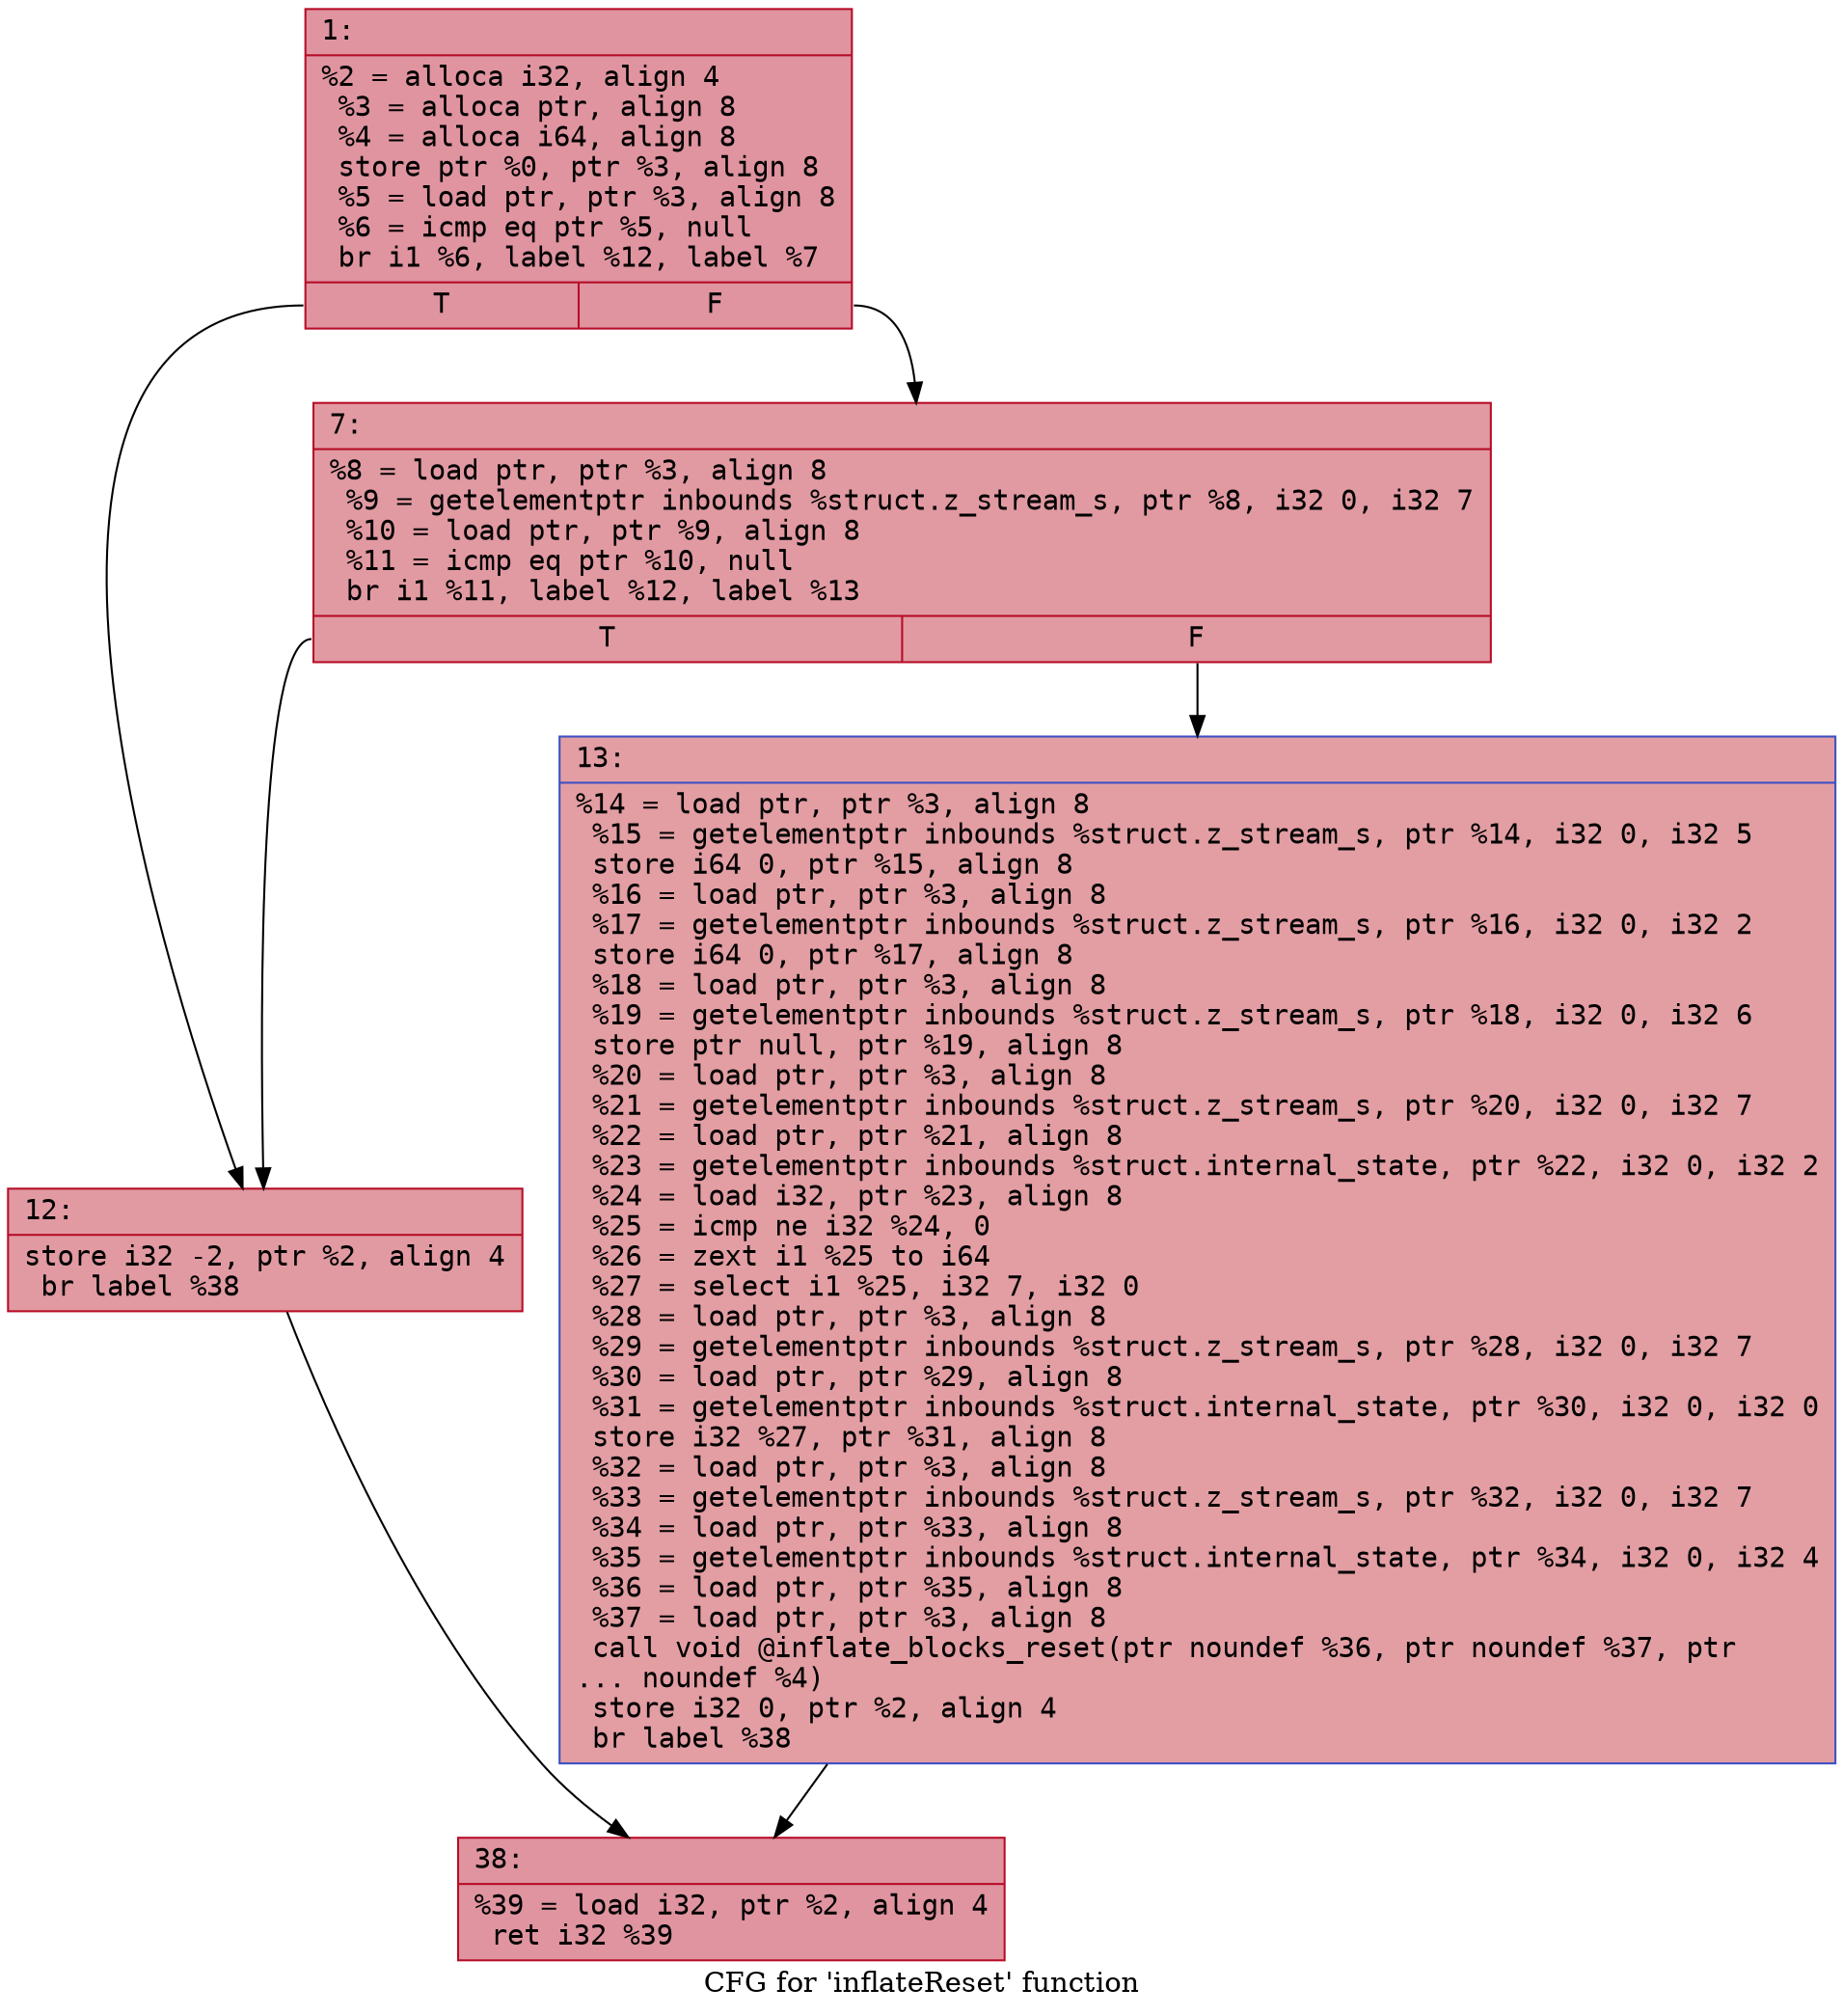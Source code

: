 digraph "CFG for 'inflateReset' function" {
	label="CFG for 'inflateReset' function";

	Node0x60000067c140 [shape=record,color="#b70d28ff", style=filled, fillcolor="#b70d2870" fontname="Courier",label="{1:\l|  %2 = alloca i32, align 4\l  %3 = alloca ptr, align 8\l  %4 = alloca i64, align 8\l  store ptr %0, ptr %3, align 8\l  %5 = load ptr, ptr %3, align 8\l  %6 = icmp eq ptr %5, null\l  br i1 %6, label %12, label %7\l|{<s0>T|<s1>F}}"];
	Node0x60000067c140:s0 -> Node0x60000067c1e0[tooltip="1 -> 12\nProbability 37.50%" ];
	Node0x60000067c140:s1 -> Node0x60000067c190[tooltip="1 -> 7\nProbability 62.50%" ];
	Node0x60000067c190 [shape=record,color="#b70d28ff", style=filled, fillcolor="#bb1b2c70" fontname="Courier",label="{7:\l|  %8 = load ptr, ptr %3, align 8\l  %9 = getelementptr inbounds %struct.z_stream_s, ptr %8, i32 0, i32 7\l  %10 = load ptr, ptr %9, align 8\l  %11 = icmp eq ptr %10, null\l  br i1 %11, label %12, label %13\l|{<s0>T|<s1>F}}"];
	Node0x60000067c190:s0 -> Node0x60000067c1e0[tooltip="7 -> 12\nProbability 37.50%" ];
	Node0x60000067c190:s1 -> Node0x60000067c230[tooltip="7 -> 13\nProbability 62.50%" ];
	Node0x60000067c1e0 [shape=record,color="#b70d28ff", style=filled, fillcolor="#bb1b2c70" fontname="Courier",label="{12:\l|  store i32 -2, ptr %2, align 4\l  br label %38\l}"];
	Node0x60000067c1e0 -> Node0x60000067c280[tooltip="12 -> 38\nProbability 100.00%" ];
	Node0x60000067c230 [shape=record,color="#3d50c3ff", style=filled, fillcolor="#be242e70" fontname="Courier",label="{13:\l|  %14 = load ptr, ptr %3, align 8\l  %15 = getelementptr inbounds %struct.z_stream_s, ptr %14, i32 0, i32 5\l  store i64 0, ptr %15, align 8\l  %16 = load ptr, ptr %3, align 8\l  %17 = getelementptr inbounds %struct.z_stream_s, ptr %16, i32 0, i32 2\l  store i64 0, ptr %17, align 8\l  %18 = load ptr, ptr %3, align 8\l  %19 = getelementptr inbounds %struct.z_stream_s, ptr %18, i32 0, i32 6\l  store ptr null, ptr %19, align 8\l  %20 = load ptr, ptr %3, align 8\l  %21 = getelementptr inbounds %struct.z_stream_s, ptr %20, i32 0, i32 7\l  %22 = load ptr, ptr %21, align 8\l  %23 = getelementptr inbounds %struct.internal_state, ptr %22, i32 0, i32 2\l  %24 = load i32, ptr %23, align 8\l  %25 = icmp ne i32 %24, 0\l  %26 = zext i1 %25 to i64\l  %27 = select i1 %25, i32 7, i32 0\l  %28 = load ptr, ptr %3, align 8\l  %29 = getelementptr inbounds %struct.z_stream_s, ptr %28, i32 0, i32 7\l  %30 = load ptr, ptr %29, align 8\l  %31 = getelementptr inbounds %struct.internal_state, ptr %30, i32 0, i32 0\l  store i32 %27, ptr %31, align 8\l  %32 = load ptr, ptr %3, align 8\l  %33 = getelementptr inbounds %struct.z_stream_s, ptr %32, i32 0, i32 7\l  %34 = load ptr, ptr %33, align 8\l  %35 = getelementptr inbounds %struct.internal_state, ptr %34, i32 0, i32 4\l  %36 = load ptr, ptr %35, align 8\l  %37 = load ptr, ptr %3, align 8\l  call void @inflate_blocks_reset(ptr noundef %36, ptr noundef %37, ptr\l... noundef %4)\l  store i32 0, ptr %2, align 4\l  br label %38\l}"];
	Node0x60000067c230 -> Node0x60000067c280[tooltip="13 -> 38\nProbability 100.00%" ];
	Node0x60000067c280 [shape=record,color="#b70d28ff", style=filled, fillcolor="#b70d2870" fontname="Courier",label="{38:\l|  %39 = load i32, ptr %2, align 4\l  ret i32 %39\l}"];
}
